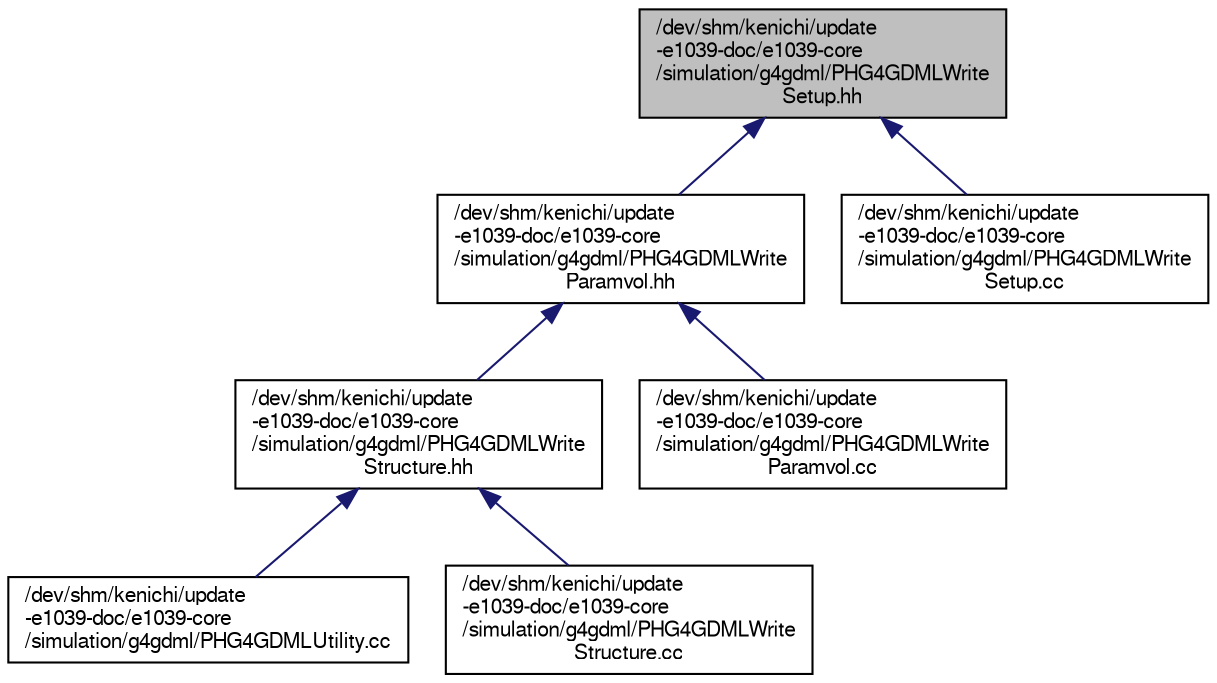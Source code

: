 digraph "/dev/shm/kenichi/update-e1039-doc/e1039-core/simulation/g4gdml/PHG4GDMLWriteSetup.hh"
{
  bgcolor="transparent";
  edge [fontname="FreeSans",fontsize="10",labelfontname="FreeSans",labelfontsize="10"];
  node [fontname="FreeSans",fontsize="10",shape=record];
  Node1 [label="/dev/shm/kenichi/update\l-e1039-doc/e1039-core\l/simulation/g4gdml/PHG4GDMLWrite\lSetup.hh",height=0.2,width=0.4,color="black", fillcolor="grey75", style="filled" fontcolor="black"];
  Node1 -> Node2 [dir="back",color="midnightblue",fontsize="10",style="solid",fontname="FreeSans"];
  Node2 [label="/dev/shm/kenichi/update\l-e1039-doc/e1039-core\l/simulation/g4gdml/PHG4GDMLWrite\lParamvol.hh",height=0.2,width=0.4,color="black",URL="$d6/d94/PHG4GDMLWriteParamvol_8hh.html"];
  Node2 -> Node3 [dir="back",color="midnightblue",fontsize="10",style="solid",fontname="FreeSans"];
  Node3 [label="/dev/shm/kenichi/update\l-e1039-doc/e1039-core\l/simulation/g4gdml/PHG4GDMLWrite\lStructure.hh",height=0.2,width=0.4,color="black",URL="$df/db5/PHG4GDMLWriteStructure_8hh.html"];
  Node3 -> Node4 [dir="back",color="midnightblue",fontsize="10",style="solid",fontname="FreeSans"];
  Node4 [label="/dev/shm/kenichi/update\l-e1039-doc/e1039-core\l/simulation/g4gdml/PHG4GDMLUtility.cc",height=0.2,width=0.4,color="black",URL="$d7/d54/PHG4GDMLUtility_8cc.html"];
  Node3 -> Node5 [dir="back",color="midnightblue",fontsize="10",style="solid",fontname="FreeSans"];
  Node5 [label="/dev/shm/kenichi/update\l-e1039-doc/e1039-core\l/simulation/g4gdml/PHG4GDMLWrite\lStructure.cc",height=0.2,width=0.4,color="black",URL="$d3/dcd/PHG4GDMLWriteStructure_8cc.html"];
  Node2 -> Node6 [dir="back",color="midnightblue",fontsize="10",style="solid",fontname="FreeSans"];
  Node6 [label="/dev/shm/kenichi/update\l-e1039-doc/e1039-core\l/simulation/g4gdml/PHG4GDMLWrite\lParamvol.cc",height=0.2,width=0.4,color="black",URL="$dc/df5/PHG4GDMLWriteParamvol_8cc.html"];
  Node1 -> Node7 [dir="back",color="midnightblue",fontsize="10",style="solid",fontname="FreeSans"];
  Node7 [label="/dev/shm/kenichi/update\l-e1039-doc/e1039-core\l/simulation/g4gdml/PHG4GDMLWrite\lSetup.cc",height=0.2,width=0.4,color="black",URL="$d1/d83/PHG4GDMLWriteSetup_8cc.html"];
}
